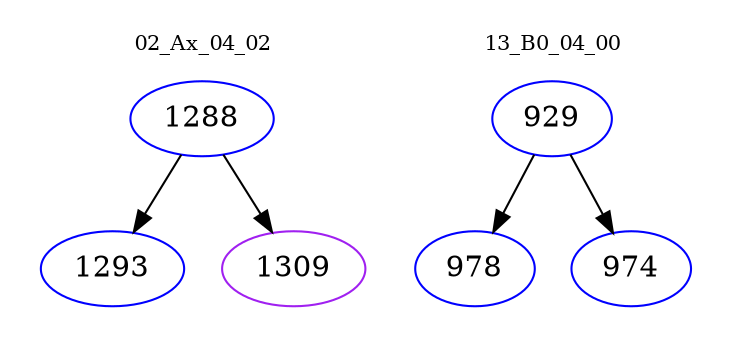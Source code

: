digraph{
subgraph cluster_0 {
color = white
label = "02_Ax_04_02";
fontsize=10;
T0_1288 [label="1288", color="blue"]
T0_1288 -> T0_1293 [color="black"]
T0_1293 [label="1293", color="blue"]
T0_1288 -> T0_1309 [color="black"]
T0_1309 [label="1309", color="purple"]
}
subgraph cluster_1 {
color = white
label = "13_B0_04_00";
fontsize=10;
T1_929 [label="929", color="blue"]
T1_929 -> T1_978 [color="black"]
T1_978 [label="978", color="blue"]
T1_929 -> T1_974 [color="black"]
T1_974 [label="974", color="blue"]
}
}

